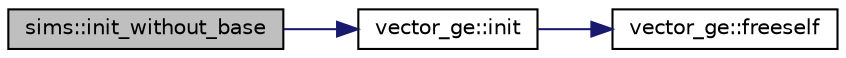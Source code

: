 digraph "sims::init_without_base"
{
  edge [fontname="Helvetica",fontsize="10",labelfontname="Helvetica",labelfontsize="10"];
  node [fontname="Helvetica",fontsize="10",shape=record];
  rankdir="LR";
  Node6775 [label="sims::init_without_base",height=0.2,width=0.4,color="black", fillcolor="grey75", style="filled", fontcolor="black"];
  Node6775 -> Node6776 [color="midnightblue",fontsize="10",style="solid",fontname="Helvetica"];
  Node6776 [label="vector_ge::init",height=0.2,width=0.4,color="black", fillcolor="white", style="filled",URL="$d4/d6e/classvector__ge.html#afe1d6befd1f1501e6be34afbaa9d30a8"];
  Node6776 -> Node6777 [color="midnightblue",fontsize="10",style="solid",fontname="Helvetica"];
  Node6777 [label="vector_ge::freeself",height=0.2,width=0.4,color="black", fillcolor="white", style="filled",URL="$d4/d6e/classvector__ge.html#aa002e4b715cc73a9b8b367d29700b452"];
}
